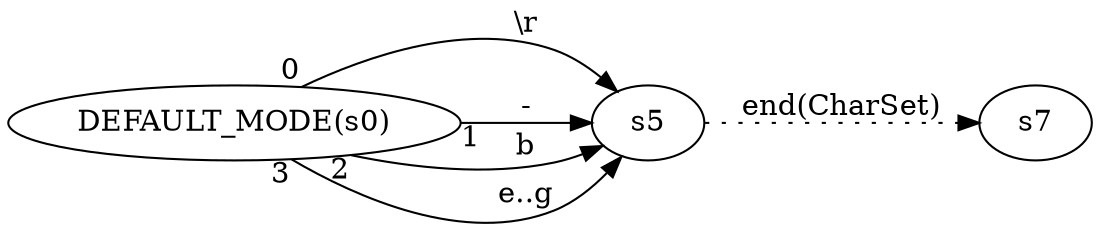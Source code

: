 digraph ATN {
  rankdir=LR;

  "DEFAULT_MODE(s0)" -> s5 [label="\\r" taillabel=0]
  s5 -> s7 [label="end(CharSet)" style=dotted]
  "DEFAULT_MODE(s0)" -> s5 [label="-" taillabel=1]
  "DEFAULT_MODE(s0)" -> s5 [label=b taillabel=2]
  "DEFAULT_MODE(s0)" -> s5 [label="e..g" taillabel=3]
}
